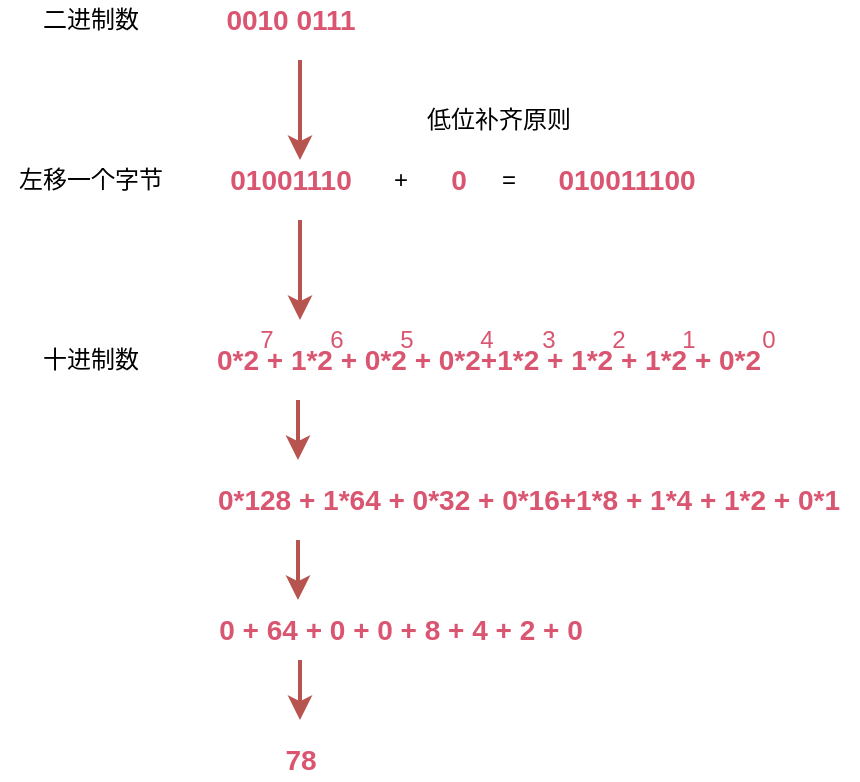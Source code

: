 <mxfile version="14.1.5" type="device"><diagram id="dP-Dvl8Ufvoj6TWUjTvs" name="Page-1"><mxGraphModel dx="809" dy="559" grid="1" gridSize="10" guides="1" tooltips="1" connect="1" arrows="1" fold="1" page="1" pageScale="1" pageWidth="827" pageHeight="1169" math="0" shadow="0"><root><mxCell id="0"/><mxCell id="1" parent="0"/><mxCell id="JpDRk5-6oIM0k8BKzZoN-17" value="0*2 + 1*2 + 0*2 + 0*2+1*2 + 1*2 + 1*2 + 0*2" style="text;html=1;align=center;verticalAlign=middle;resizable=0;points=[];autosize=1;fontSize=14;fontColor=#D95570;fontStyle=1" parent="1" vertex="1"><mxGeometry x="129" y="430" width="290" height="20" as="geometry"/></mxCell><mxCell id="JpDRk5-6oIM0k8BKzZoN-18" value="7" style="text;html=1;align=center;verticalAlign=middle;resizable=0;points=[];autosize=1;fontSize=12;fontColor=#D95570;" parent="1" vertex="1"><mxGeometry x="153" y="420" width="20" height="20" as="geometry"/></mxCell><mxCell id="JpDRk5-6oIM0k8BKzZoN-19" value="6" style="text;html=1;align=center;verticalAlign=middle;resizable=0;points=[];autosize=1;fontSize=12;fontColor=#D95570;" parent="1" vertex="1"><mxGeometry x="188" y="420" width="20" height="20" as="geometry"/></mxCell><mxCell id="JpDRk5-6oIM0k8BKzZoN-20" value="5" style="text;html=1;align=center;verticalAlign=middle;resizable=0;points=[];autosize=1;fontSize=12;fontColor=#D95570;" parent="1" vertex="1"><mxGeometry x="223" y="420" width="20" height="20" as="geometry"/></mxCell><mxCell id="JpDRk5-6oIM0k8BKzZoN-21" value="4" style="text;html=1;align=center;verticalAlign=middle;resizable=0;points=[];autosize=1;fontSize=12;fontColor=#D95570;" parent="1" vertex="1"><mxGeometry x="263" y="420" width="20" height="20" as="geometry"/></mxCell><mxCell id="KVrgFc20xJI9I4Q7sZ0A-1" value="0010 0111" style="text;html=1;align=center;verticalAlign=middle;resizable=0;points=[];autosize=1;fontSize=14;fontColor=#D95570;fontStyle=1" vertex="1" parent="1"><mxGeometry x="135" y="260" width="80" height="20" as="geometry"/></mxCell><mxCell id="KVrgFc20xJI9I4Q7sZ0A-2" value="01001110" style="text;html=1;align=center;verticalAlign=middle;resizable=0;points=[];autosize=1;fontSize=14;fontColor=#D95570;fontStyle=1" vertex="1" parent="1"><mxGeometry x="135" y="340" width="80" height="20" as="geometry"/></mxCell><mxCell id="KVrgFc20xJI9I4Q7sZ0A-3" value="" style="endArrow=classic;html=1;strokeWidth=2;fillColor=#f8cecc;strokeColor=#b85450;" edge="1" parent="1"><mxGeometry width="50" height="50" relative="1" as="geometry"><mxPoint x="180" y="290" as="sourcePoint"/><mxPoint x="180" y="340" as="targetPoint"/></mxGeometry></mxCell><mxCell id="KVrgFc20xJI9I4Q7sZ0A-4" value="二进制数" style="text;html=1;align=center;verticalAlign=middle;resizable=0;points=[];autosize=1;" vertex="1" parent="1"><mxGeometry x="45" y="260" width="60" height="20" as="geometry"/></mxCell><mxCell id="KVrgFc20xJI9I4Q7sZ0A-5" value="左移一个字节" style="text;html=1;align=center;verticalAlign=middle;resizable=0;points=[];autosize=1;" vertex="1" parent="1"><mxGeometry x="30" y="340" width="90" height="20" as="geometry"/></mxCell><mxCell id="KVrgFc20xJI9I4Q7sZ0A-6" value="+" style="text;html=1;align=center;verticalAlign=middle;resizable=0;points=[];autosize=1;" vertex="1" parent="1"><mxGeometry x="220" y="340" width="20" height="20" as="geometry"/></mxCell><mxCell id="KVrgFc20xJI9I4Q7sZ0A-8" value="0" style="text;html=1;align=center;verticalAlign=middle;resizable=0;points=[];autosize=1;fontSize=14;fontColor=#D95570;fontStyle=1" vertex="1" parent="1"><mxGeometry x="249" y="340" width="20" height="20" as="geometry"/></mxCell><mxCell id="KVrgFc20xJI9I4Q7sZ0A-9" value="=" style="text;html=1;align=center;verticalAlign=middle;resizable=0;points=[];autosize=1;" vertex="1" parent="1"><mxGeometry x="274" y="340" width="20" height="20" as="geometry"/></mxCell><mxCell id="KVrgFc20xJI9I4Q7sZ0A-10" value="010011100" style="text;html=1;align=center;verticalAlign=middle;resizable=0;points=[];autosize=1;fontSize=14;fontColor=#D95570;fontStyle=1" vertex="1" parent="1"><mxGeometry x="303" y="340" width="80" height="20" as="geometry"/></mxCell><mxCell id="KVrgFc20xJI9I4Q7sZ0A-11" value="低位补齐原则" style="text;html=1;align=center;verticalAlign=middle;resizable=0;points=[];autosize=1;" vertex="1" parent="1"><mxGeometry x="234" y="310" width="90" height="20" as="geometry"/></mxCell><mxCell id="KVrgFc20xJI9I4Q7sZ0A-12" value="十进制数" style="text;html=1;align=center;verticalAlign=middle;resizable=0;points=[];autosize=1;" vertex="1" parent="1"><mxGeometry x="45" y="430" width="60" height="20" as="geometry"/></mxCell><mxCell id="KVrgFc20xJI9I4Q7sZ0A-13" value="" style="endArrow=classic;html=1;strokeWidth=2;fillColor=#f8cecc;strokeColor=#b85450;" edge="1" parent="1"><mxGeometry width="50" height="50" relative="1" as="geometry"><mxPoint x="180" y="370" as="sourcePoint"/><mxPoint x="180" y="420" as="targetPoint"/></mxGeometry></mxCell><mxCell id="KVrgFc20xJI9I4Q7sZ0A-14" value="3" style="text;html=1;align=center;verticalAlign=middle;resizable=0;points=[];autosize=1;fontSize=12;fontColor=#D95570;" vertex="1" parent="1"><mxGeometry x="294" y="420" width="20" height="20" as="geometry"/></mxCell><mxCell id="KVrgFc20xJI9I4Q7sZ0A-15" value="2" style="text;html=1;align=center;verticalAlign=middle;resizable=0;points=[];autosize=1;fontSize=12;fontColor=#D95570;" vertex="1" parent="1"><mxGeometry x="329" y="420" width="20" height="20" as="geometry"/></mxCell><mxCell id="KVrgFc20xJI9I4Q7sZ0A-16" value="1" style="text;html=1;align=center;verticalAlign=middle;resizable=0;points=[];autosize=1;fontSize=12;fontColor=#D95570;" vertex="1" parent="1"><mxGeometry x="364" y="420" width="20" height="20" as="geometry"/></mxCell><mxCell id="KVrgFc20xJI9I4Q7sZ0A-17" value="0" style="text;html=1;align=center;verticalAlign=middle;resizable=0;points=[];autosize=1;fontSize=12;fontColor=#D95570;" vertex="1" parent="1"><mxGeometry x="404" y="420" width="20" height="20" as="geometry"/></mxCell><mxCell id="KVrgFc20xJI9I4Q7sZ0A-20" value="" style="endArrow=classic;html=1;strokeWidth=2;fillColor=#f8cecc;strokeColor=#b85450;" edge="1" parent="1"><mxGeometry width="50" height="50" relative="1" as="geometry"><mxPoint x="179" y="460" as="sourcePoint"/><mxPoint x="179" y="490" as="targetPoint"/></mxGeometry></mxCell><mxCell id="KVrgFc20xJI9I4Q7sZ0A-21" value="0*128 + 1*64 + 0*32 + 0*16+1*8 + 1*4 + 1*2 + 0*1" style="text;html=1;align=center;verticalAlign=middle;resizable=0;points=[];autosize=1;fontSize=14;fontColor=#D95570;fontStyle=1" vertex="1" parent="1"><mxGeometry x="129" y="500" width="330" height="20" as="geometry"/></mxCell><mxCell id="KVrgFc20xJI9I4Q7sZ0A-30" value="" style="endArrow=classic;html=1;strokeWidth=2;fillColor=#f8cecc;strokeColor=#b85450;" edge="1" parent="1"><mxGeometry width="50" height="50" relative="1" as="geometry"><mxPoint x="179" y="530" as="sourcePoint"/><mxPoint x="179" y="560" as="targetPoint"/></mxGeometry></mxCell><mxCell id="KVrgFc20xJI9I4Q7sZ0A-31" value="0 + 64 + 0 + 0 + 8 + 4 + 2 + 0" style="text;html=1;align=center;verticalAlign=middle;resizable=0;points=[];autosize=1;fontSize=14;fontColor=#D95570;fontStyle=1" vertex="1" parent="1"><mxGeometry x="130" y="565" width="200" height="20" as="geometry"/></mxCell><mxCell id="KVrgFc20xJI9I4Q7sZ0A-32" value="" style="endArrow=classic;html=1;strokeWidth=2;fillColor=#f8cecc;strokeColor=#b85450;" edge="1" parent="1"><mxGeometry width="50" height="50" relative="1" as="geometry"><mxPoint x="180" y="590" as="sourcePoint"/><mxPoint x="180" y="620" as="targetPoint"/></mxGeometry></mxCell><mxCell id="KVrgFc20xJI9I4Q7sZ0A-33" value="78" style="text;html=1;align=center;verticalAlign=middle;resizable=0;points=[];autosize=1;fontSize=14;fontColor=#D95570;fontStyle=1" vertex="1" parent="1"><mxGeometry x="165" y="630" width="30" height="20" as="geometry"/></mxCell></root></mxGraphModel></diagram></mxfile>
